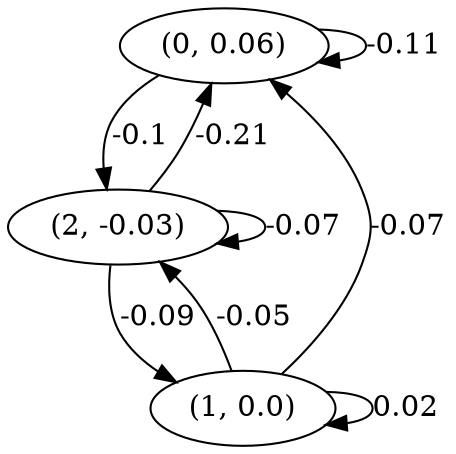 digraph {
    0 [ label = "(0, 0.06)" ]
    1 [ label = "(1, 0.0)" ]
    2 [ label = "(2, -0.03)" ]
    0 -> 0 [ label = "-0.11" ]
    1 -> 1 [ label = "0.02" ]
    2 -> 2 [ label = "-0.07" ]
    1 -> 0 [ label = "-0.07" ]
    2 -> 0 [ label = "-0.21" ]
    2 -> 1 [ label = "-0.09" ]
    0 -> 2 [ label = "-0.1" ]
    1 -> 2 [ label = "-0.05" ]
}

